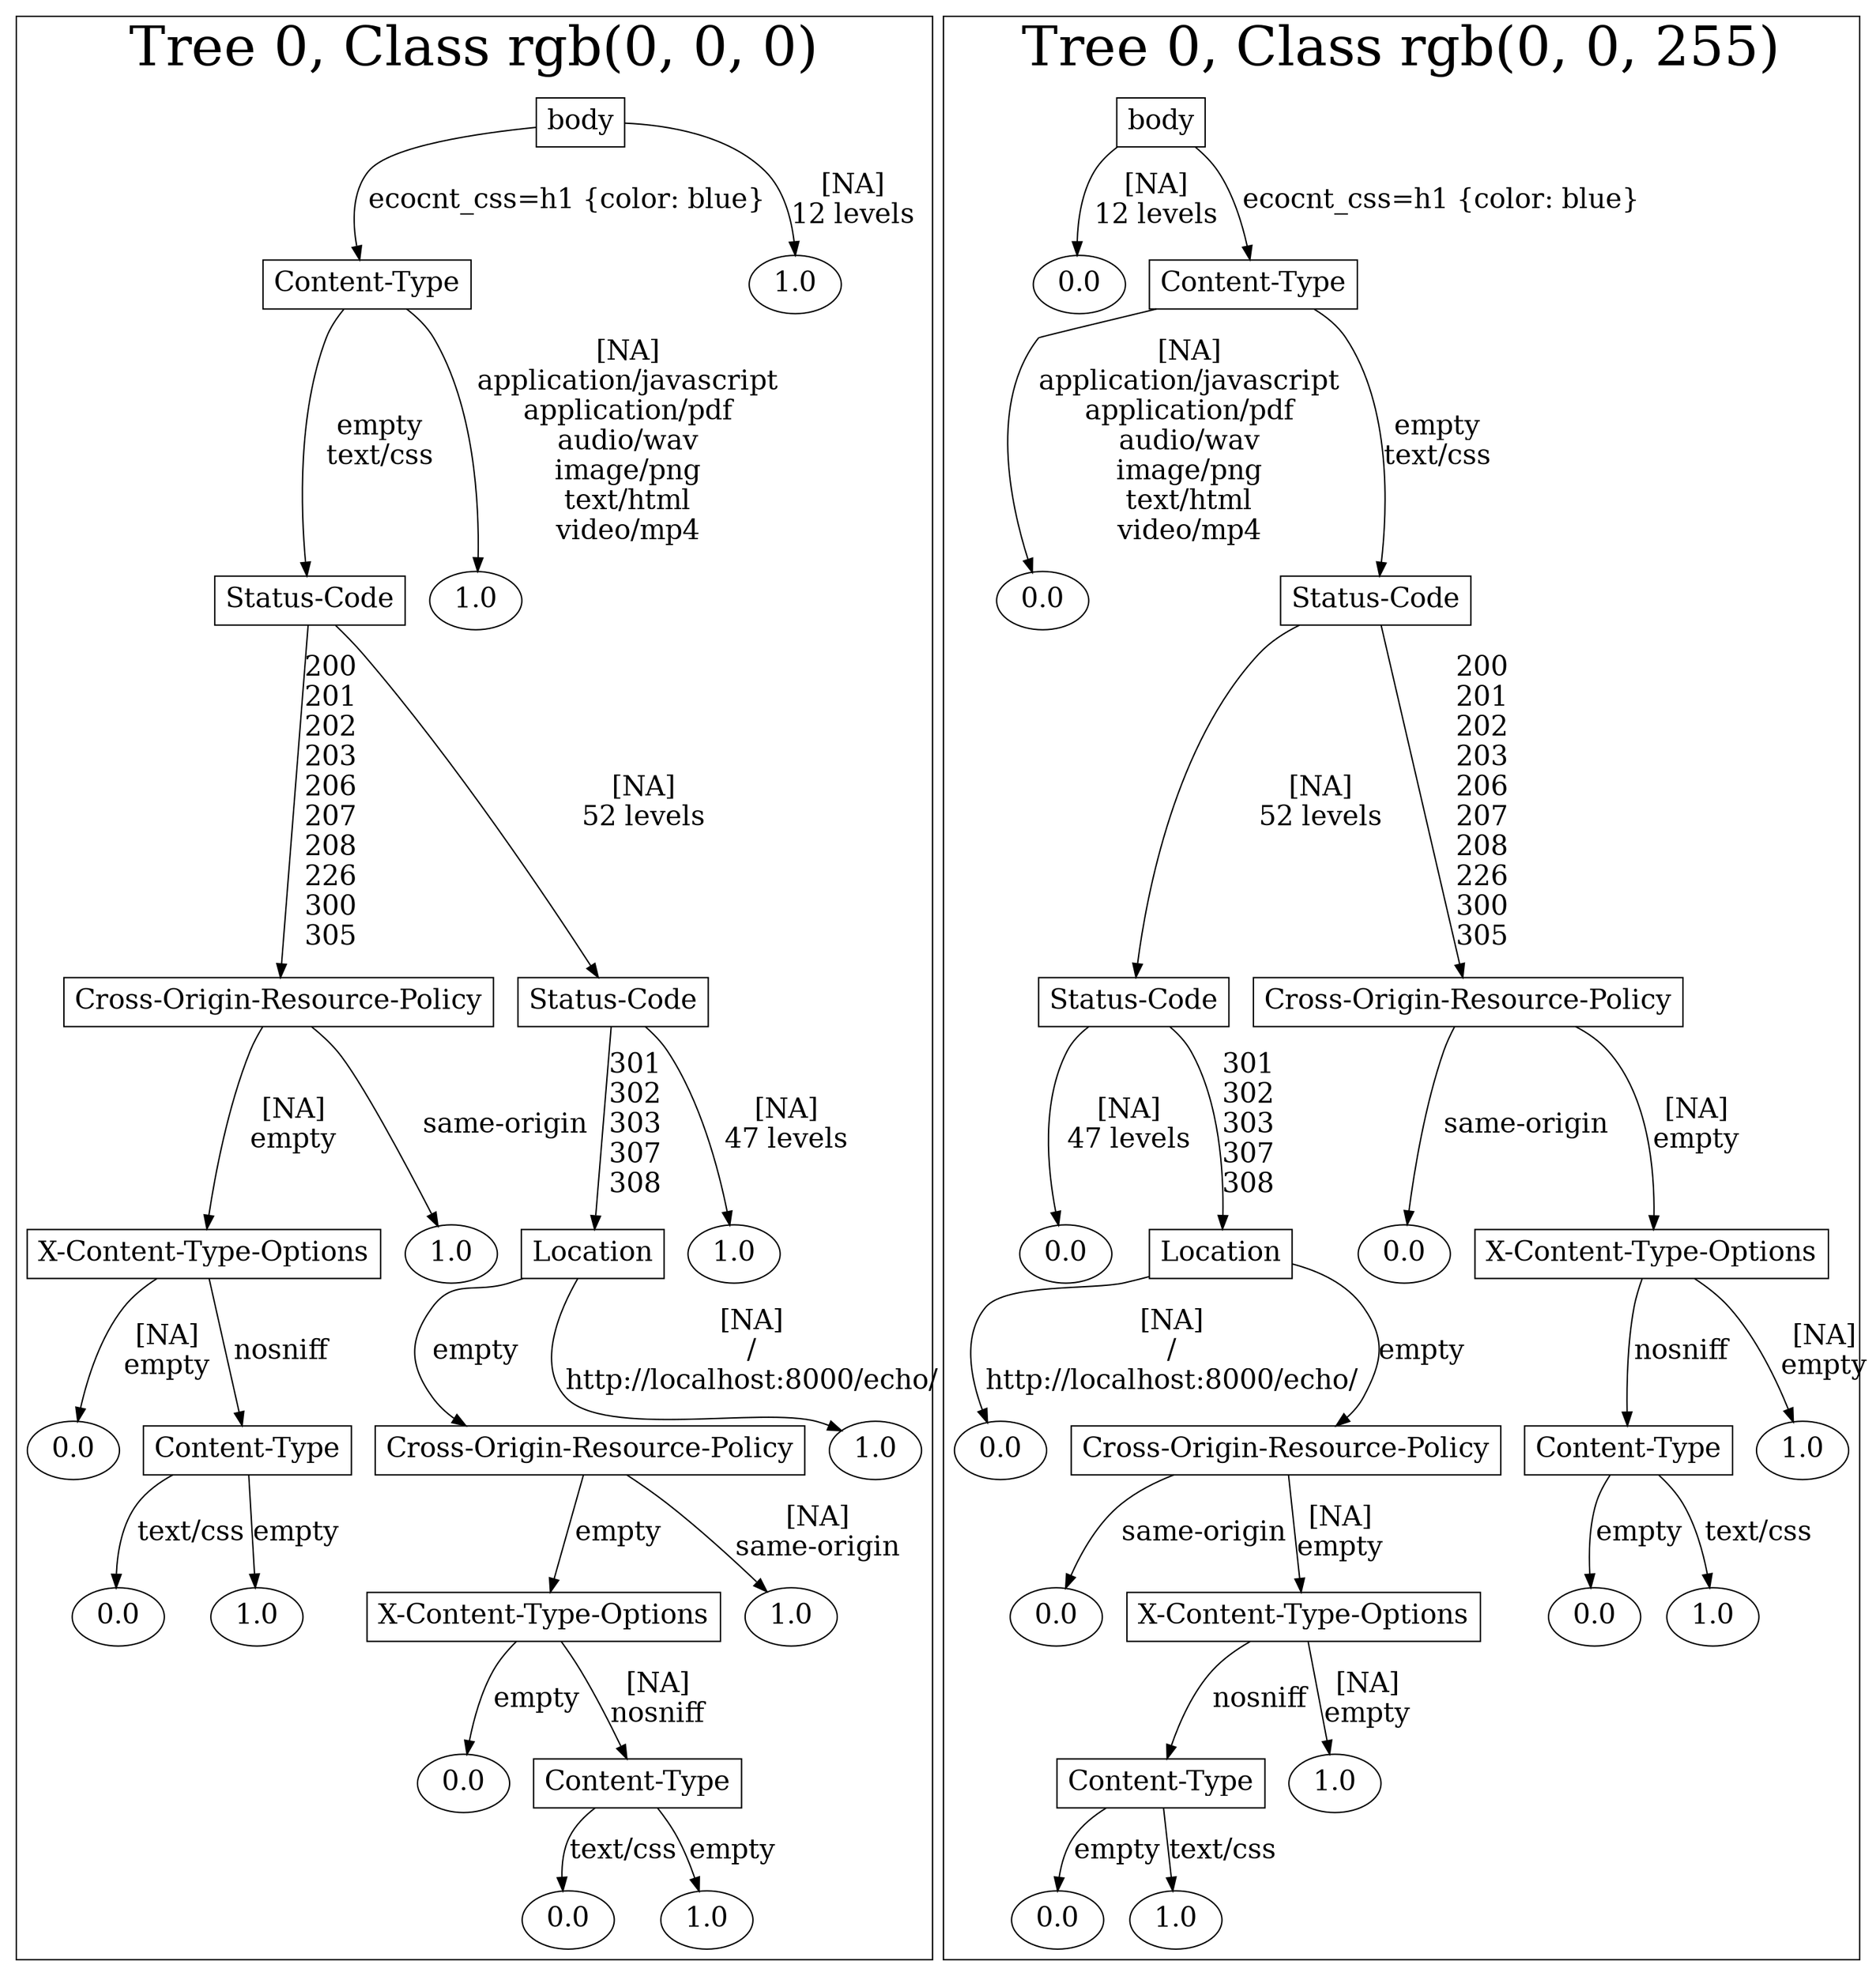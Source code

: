 /*
Generated by:
    http://https://github.com/h2oai/h2o-3/tree/master/h2o-genmodel/src/main/java/hex/genmodel/tools/PrintMojo.java
*/

/*
On a mac:

$ brew install graphviz
$ dot -Tpng file.gv -o file.png
$ open file.png
*/

digraph G {

subgraph cluster_0 {
/* Nodes */

/* Level 0 */
{
"SG_0_Node_0" [shape=box, fontsize=20, label="body"]
}

/* Level 1 */
{
"SG_0_Node_1" [shape=box, fontsize=20, label="Content-Type"]
"SG_0_Node_11" [fontsize=20, label="1.0"]
}

/* Level 2 */
{
"SG_0_Node_2" [shape=box, fontsize=20, label="Status-Code"]
"SG_0_Node_12" [fontsize=20, label="1.0"]
}

/* Level 3 */
{
"SG_0_Node_3" [shape=box, fontsize=20, label="Cross-Origin-Resource-Policy"]
"SG_0_Node_4" [shape=box, fontsize=20, label="Status-Code"]
}

/* Level 4 */
{
"SG_0_Node_5" [shape=box, fontsize=20, label="X-Content-Type-Options"]
"SG_0_Node_13" [fontsize=20, label="1.0"]
"SG_0_Node_6" [shape=box, fontsize=20, label="Location"]
"SG_0_Node_14" [fontsize=20, label="1.0"]
}

/* Level 5 */
{
"SG_0_Node_15" [fontsize=20, label="0.0"]
"SG_0_Node_7" [shape=box, fontsize=20, label="Content-Type"]
"SG_0_Node_8" [shape=box, fontsize=20, label="Cross-Origin-Resource-Policy"]
"SG_0_Node_16" [fontsize=20, label="1.0"]
}

/* Level 6 */
{
"SG_0_Node_17" [fontsize=20, label="0.0"]
"SG_0_Node_18" [fontsize=20, label="1.0"]
"SG_0_Node_9" [shape=box, fontsize=20, label="X-Content-Type-Options"]
"SG_0_Node_19" [fontsize=20, label="1.0"]
}

/* Level 7 */
{
"SG_0_Node_20" [fontsize=20, label="0.0"]
"SG_0_Node_10" [shape=box, fontsize=20, label="Content-Type"]
}

/* Level 8 */
{
"SG_0_Node_21" [fontsize=20, label="0.0"]
"SG_0_Node_22" [fontsize=20, label="1.0"]
}

/* Edges */
"SG_0_Node_0" -> "SG_0_Node_1" [fontsize=20, label="ecocnt_css=h1 {color: blue}
"]
"SG_0_Node_0" -> "SG_0_Node_11" [fontsize=20, label="[NA]
12 levels
"]
"SG_0_Node_1" -> "SG_0_Node_2" [fontsize=20, label="empty
text/css
"]
"SG_0_Node_1" -> "SG_0_Node_12" [fontsize=20, label="[NA]
application/javascript
application/pdf
audio/wav
image/png
text/html
video/mp4
"]
"SG_0_Node_2" -> "SG_0_Node_3" [fontsize=20, label="200
201
202
203
206
207
208
226
300
305
"]
"SG_0_Node_2" -> "SG_0_Node_4" [fontsize=20, label="[NA]
52 levels
"]
"SG_0_Node_4" -> "SG_0_Node_6" [fontsize=20, label="301
302
303
307
308
"]
"SG_0_Node_4" -> "SG_0_Node_14" [fontsize=20, label="[NA]
47 levels
"]
"SG_0_Node_6" -> "SG_0_Node_8" [fontsize=20, label="empty
"]
"SG_0_Node_6" -> "SG_0_Node_16" [fontsize=20, label="[NA]
/
http://localhost:8000/echo/
"]
"SG_0_Node_8" -> "SG_0_Node_9" [fontsize=20, label="empty
"]
"SG_0_Node_8" -> "SG_0_Node_19" [fontsize=20, label="[NA]
same-origin
"]
"SG_0_Node_9" -> "SG_0_Node_20" [fontsize=20, label="empty
"]
"SG_0_Node_9" -> "SG_0_Node_10" [fontsize=20, label="[NA]
nosniff
"]
"SG_0_Node_10" -> "SG_0_Node_21" [fontsize=20, label="text/css
"]
"SG_0_Node_10" -> "SG_0_Node_22" [fontsize=20, label="empty
"]
"SG_0_Node_3" -> "SG_0_Node_5" [fontsize=20, label="[NA]
empty
"]
"SG_0_Node_3" -> "SG_0_Node_13" [fontsize=20, label="same-origin
"]
"SG_0_Node_5" -> "SG_0_Node_15" [fontsize=20, label="[NA]
empty
"]
"SG_0_Node_5" -> "SG_0_Node_7" [fontsize=20, label="nosniff
"]
"SG_0_Node_7" -> "SG_0_Node_17" [fontsize=20, label="text/css
"]
"SG_0_Node_7" -> "SG_0_Node_18" [fontsize=20, label="empty
"]

fontsize=40
label="Tree 0, Class rgb(0, 0, 0)"
}

subgraph cluster_1 {
/* Nodes */

/* Level 0 */
{
"SG_1_Node_0" [shape=box, fontsize=20, label="body"]
}

/* Level 1 */
{
"SG_1_Node_11" [fontsize=20, label="0.0"]
"SG_1_Node_1" [shape=box, fontsize=20, label="Content-Type"]
}

/* Level 2 */
{
"SG_1_Node_12" [fontsize=20, label="0.0"]
"SG_1_Node_2" [shape=box, fontsize=20, label="Status-Code"]
}

/* Level 3 */
{
"SG_1_Node_3" [shape=box, fontsize=20, label="Status-Code"]
"SG_1_Node_4" [shape=box, fontsize=20, label="Cross-Origin-Resource-Policy"]
}

/* Level 4 */
{
"SG_1_Node_13" [fontsize=20, label="0.0"]
"SG_1_Node_5" [shape=box, fontsize=20, label="Location"]
"SG_1_Node_14" [fontsize=20, label="0.0"]
"SG_1_Node_6" [shape=box, fontsize=20, label="X-Content-Type-Options"]
}

/* Level 5 */
{
"SG_1_Node_15" [fontsize=20, label="0.0"]
"SG_1_Node_7" [shape=box, fontsize=20, label="Cross-Origin-Resource-Policy"]
"SG_1_Node_8" [shape=box, fontsize=20, label="Content-Type"]
"SG_1_Node_16" [fontsize=20, label="1.0"]
}

/* Level 6 */
{
"SG_1_Node_17" [fontsize=20, label="0.0"]
"SG_1_Node_9" [shape=box, fontsize=20, label="X-Content-Type-Options"]
"SG_1_Node_18" [fontsize=20, label="0.0"]
"SG_1_Node_19" [fontsize=20, label="1.0"]
}

/* Level 7 */
{
"SG_1_Node_10" [shape=box, fontsize=20, label="Content-Type"]
"SG_1_Node_20" [fontsize=20, label="1.0"]
}

/* Level 8 */
{
"SG_1_Node_21" [fontsize=20, label="0.0"]
"SG_1_Node_22" [fontsize=20, label="1.0"]
}

/* Edges */
"SG_1_Node_0" -> "SG_1_Node_11" [fontsize=20, label="[NA]
12 levels
"]
"SG_1_Node_0" -> "SG_1_Node_1" [fontsize=20, label="ecocnt_css=h1 {color: blue}
"]
"SG_1_Node_1" -> "SG_1_Node_12" [fontsize=20, label="[NA]
application/javascript
application/pdf
audio/wav
image/png
text/html
video/mp4
"]
"SG_1_Node_1" -> "SG_1_Node_2" [fontsize=20, label="empty
text/css
"]
"SG_1_Node_2" -> "SG_1_Node_3" [fontsize=20, label="[NA]
52 levels
"]
"SG_1_Node_2" -> "SG_1_Node_4" [fontsize=20, label="200
201
202
203
206
207
208
226
300
305
"]
"SG_1_Node_4" -> "SG_1_Node_14" [fontsize=20, label="same-origin
"]
"SG_1_Node_4" -> "SG_1_Node_6" [fontsize=20, label="[NA]
empty
"]
"SG_1_Node_6" -> "SG_1_Node_8" [fontsize=20, label="nosniff
"]
"SG_1_Node_6" -> "SG_1_Node_16" [fontsize=20, label="[NA]
empty
"]
"SG_1_Node_8" -> "SG_1_Node_18" [fontsize=20, label="empty
"]
"SG_1_Node_8" -> "SG_1_Node_19" [fontsize=20, label="text/css
"]
"SG_1_Node_3" -> "SG_1_Node_13" [fontsize=20, label="[NA]
47 levels
"]
"SG_1_Node_3" -> "SG_1_Node_5" [fontsize=20, label="301
302
303
307
308
"]
"SG_1_Node_5" -> "SG_1_Node_15" [fontsize=20, label="[NA]
/
http://localhost:8000/echo/
"]
"SG_1_Node_5" -> "SG_1_Node_7" [fontsize=20, label="empty
"]
"SG_1_Node_7" -> "SG_1_Node_17" [fontsize=20, label="same-origin
"]
"SG_1_Node_7" -> "SG_1_Node_9" [fontsize=20, label="[NA]
empty
"]
"SG_1_Node_9" -> "SG_1_Node_10" [fontsize=20, label="nosniff
"]
"SG_1_Node_9" -> "SG_1_Node_20" [fontsize=20, label="[NA]
empty
"]
"SG_1_Node_10" -> "SG_1_Node_21" [fontsize=20, label="empty
"]
"SG_1_Node_10" -> "SG_1_Node_22" [fontsize=20, label="text/css
"]

fontsize=40
label="Tree 0, Class rgb(0, 0, 255)"
}

}


